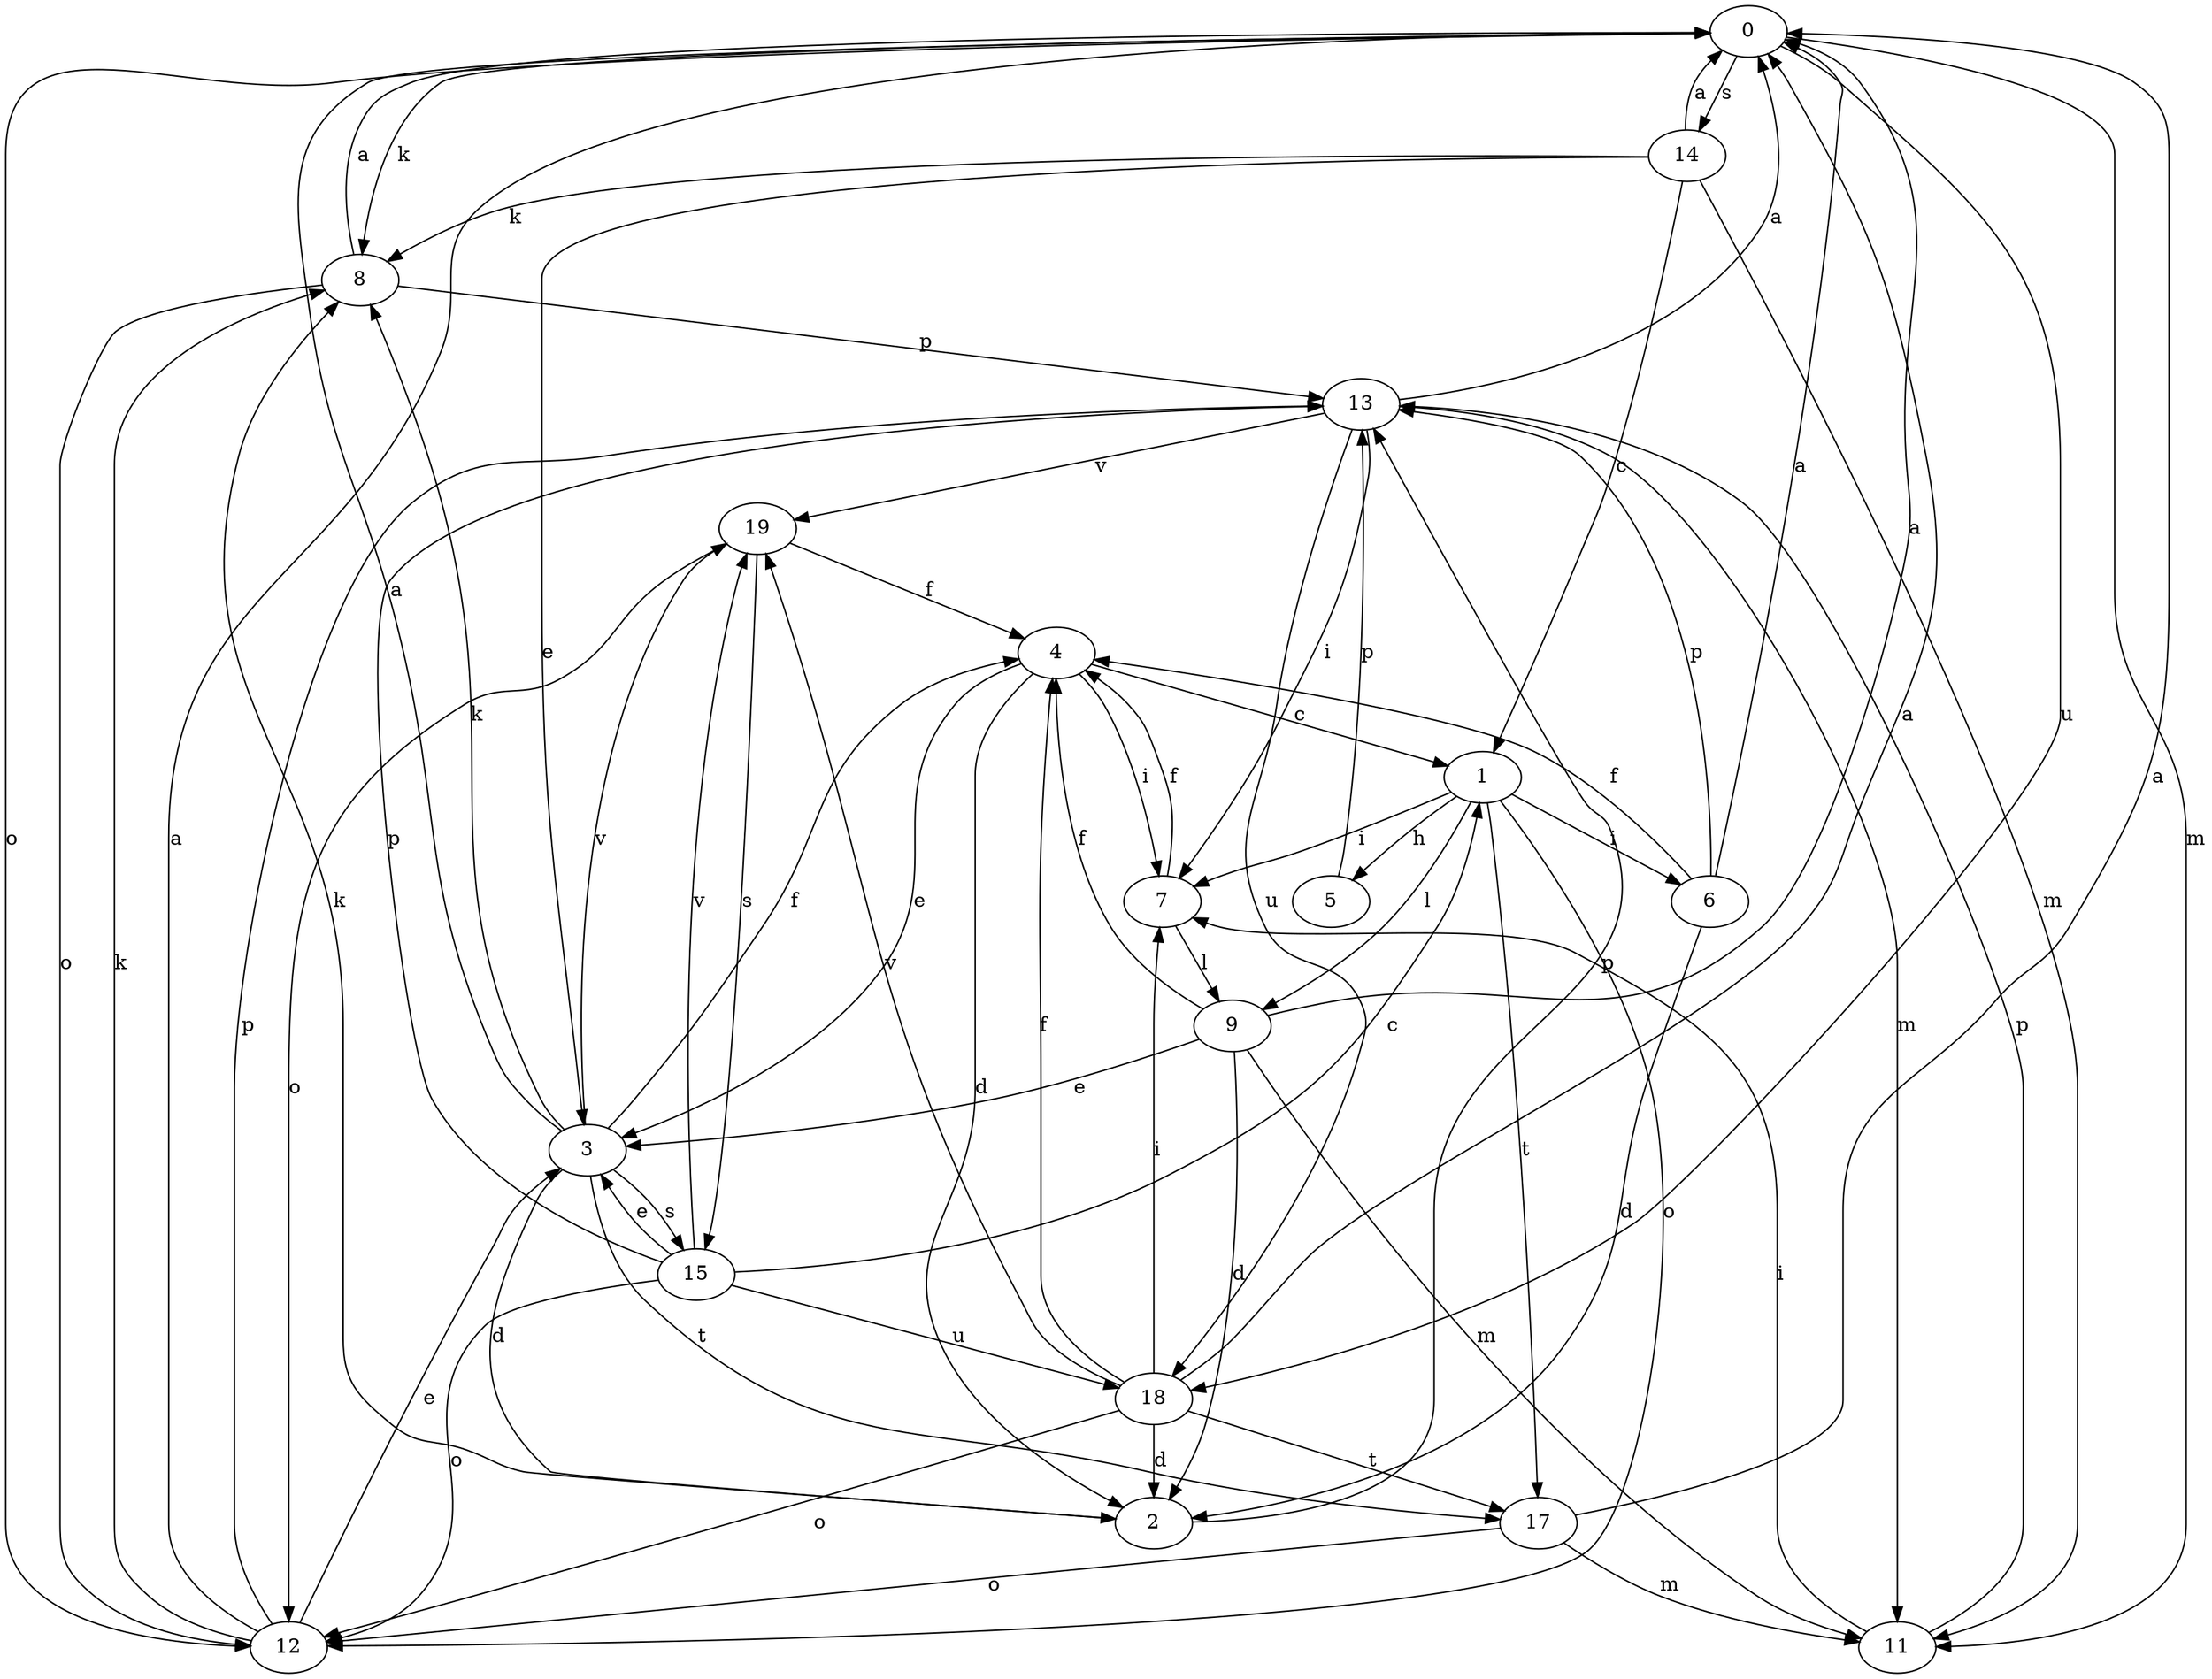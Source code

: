 strict digraph  {
0;
1;
2;
3;
4;
5;
6;
7;
8;
9;
11;
12;
13;
14;
15;
17;
18;
19;
0 -> 8  [label=k];
0 -> 11  [label=m];
0 -> 12  [label=o];
0 -> 14  [label=s];
0 -> 18  [label=u];
1 -> 5  [label=h];
1 -> 6  [label=i];
1 -> 7  [label=i];
1 -> 9  [label=l];
1 -> 12  [label=o];
1 -> 17  [label=t];
2 -> 8  [label=k];
2 -> 13  [label=p];
3 -> 0  [label=a];
3 -> 2  [label=d];
3 -> 4  [label=f];
3 -> 8  [label=k];
3 -> 15  [label=s];
3 -> 17  [label=t];
3 -> 19  [label=v];
4 -> 1  [label=c];
4 -> 2  [label=d];
4 -> 3  [label=e];
4 -> 7  [label=i];
5 -> 13  [label=p];
6 -> 0  [label=a];
6 -> 2  [label=d];
6 -> 4  [label=f];
6 -> 13  [label=p];
7 -> 4  [label=f];
7 -> 9  [label=l];
8 -> 0  [label=a];
8 -> 12  [label=o];
8 -> 13  [label=p];
9 -> 0  [label=a];
9 -> 2  [label=d];
9 -> 3  [label=e];
9 -> 4  [label=f];
9 -> 11  [label=m];
11 -> 7  [label=i];
11 -> 13  [label=p];
12 -> 0  [label=a];
12 -> 3  [label=e];
12 -> 8  [label=k];
12 -> 13  [label=p];
13 -> 0  [label=a];
13 -> 7  [label=i];
13 -> 11  [label=m];
13 -> 18  [label=u];
13 -> 19  [label=v];
14 -> 0  [label=a];
14 -> 1  [label=c];
14 -> 3  [label=e];
14 -> 8  [label=k];
14 -> 11  [label=m];
15 -> 1  [label=c];
15 -> 3  [label=e];
15 -> 12  [label=o];
15 -> 13  [label=p];
15 -> 18  [label=u];
15 -> 19  [label=v];
17 -> 0  [label=a];
17 -> 11  [label=m];
17 -> 12  [label=o];
18 -> 0  [label=a];
18 -> 2  [label=d];
18 -> 4  [label=f];
18 -> 7  [label=i];
18 -> 12  [label=o];
18 -> 17  [label=t];
18 -> 19  [label=v];
19 -> 4  [label=f];
19 -> 12  [label=o];
19 -> 15  [label=s];
}
